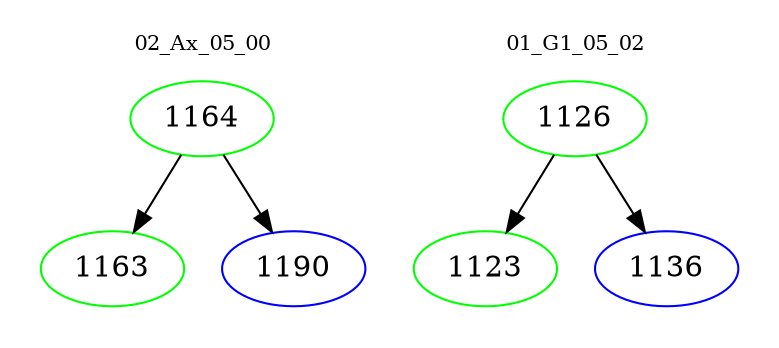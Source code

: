 digraph{
subgraph cluster_0 {
color = white
label = "02_Ax_05_00";
fontsize=10;
T0_1164 [label="1164", color="green"]
T0_1164 -> T0_1163 [color="black"]
T0_1163 [label="1163", color="green"]
T0_1164 -> T0_1190 [color="black"]
T0_1190 [label="1190", color="blue"]
}
subgraph cluster_1 {
color = white
label = "01_G1_05_02";
fontsize=10;
T1_1126 [label="1126", color="green"]
T1_1126 -> T1_1123 [color="black"]
T1_1123 [label="1123", color="green"]
T1_1126 -> T1_1136 [color="black"]
T1_1136 [label="1136", color="blue"]
}
}
